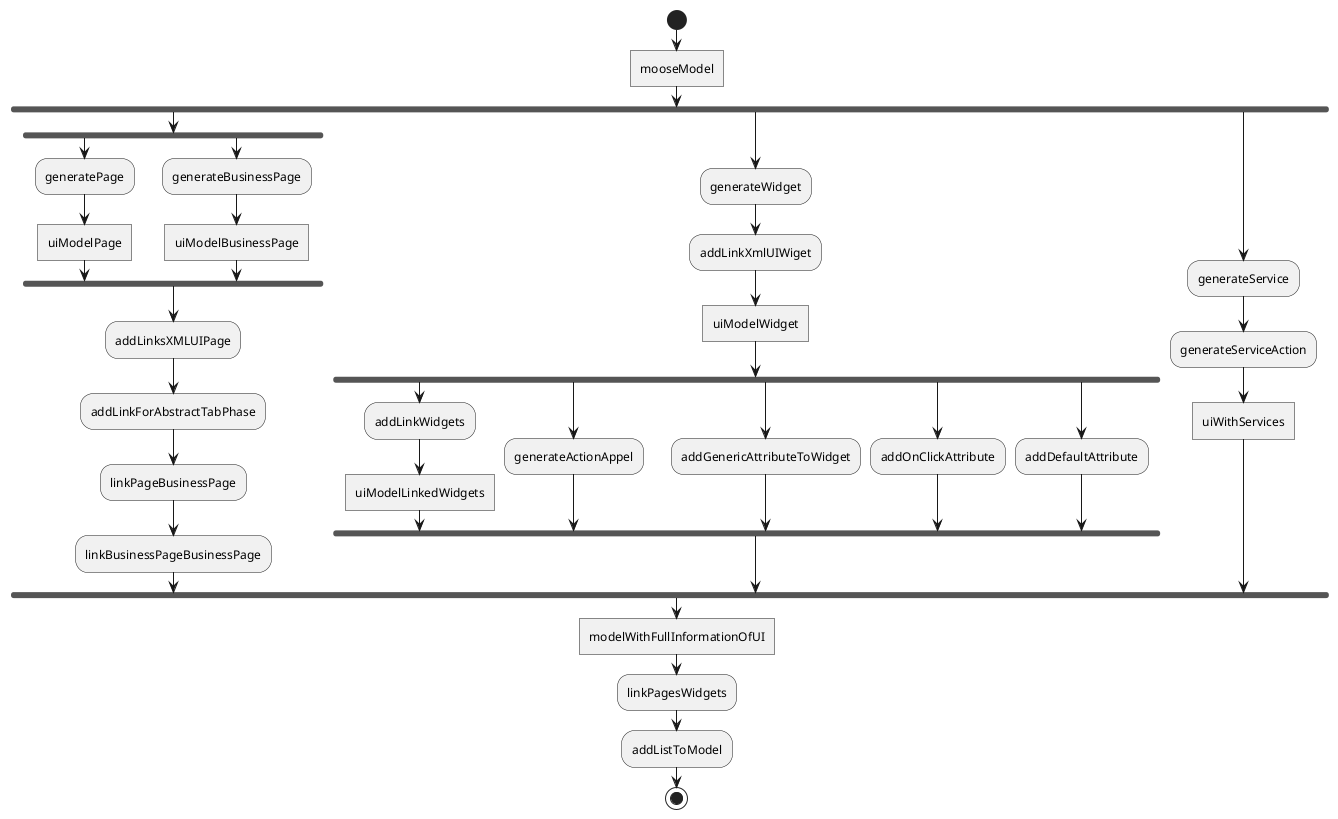 @startuml
| UI |
start
:mooseModel]
fork
    fork 
        :generatePage;
        :uiModelPage]
    fork again
        :generateBusinessPage;
        :uiModelBusinessPage]
    fork end
:addLinksXMLUIPage;
:addLinkForAbstractTabPhase;
:linkPageBusinessPage;
:linkBusinessPageBusinessPage;
fork again
    :generateWidget;
    :addLinkXmlUIWiget;
    :uiModelWidget]
    fork
        :addLinkWidgets;
        :uiModelLinkedWidgets]
    fork again
        :generateActionAppel;
    fork again
        :addGenericAttributeToWidget;
    fork again
        :addOnClickAttribute;
    fork again
        :addDefaultAttribute;
    end fork
fork again
    :generateService;
    :generateServiceAction;
    :uiWithServices]
end fork
:modelWithFullInformationOfUI]
:linkPagesWidgets;
:addListToModel;
stop
@enduml
